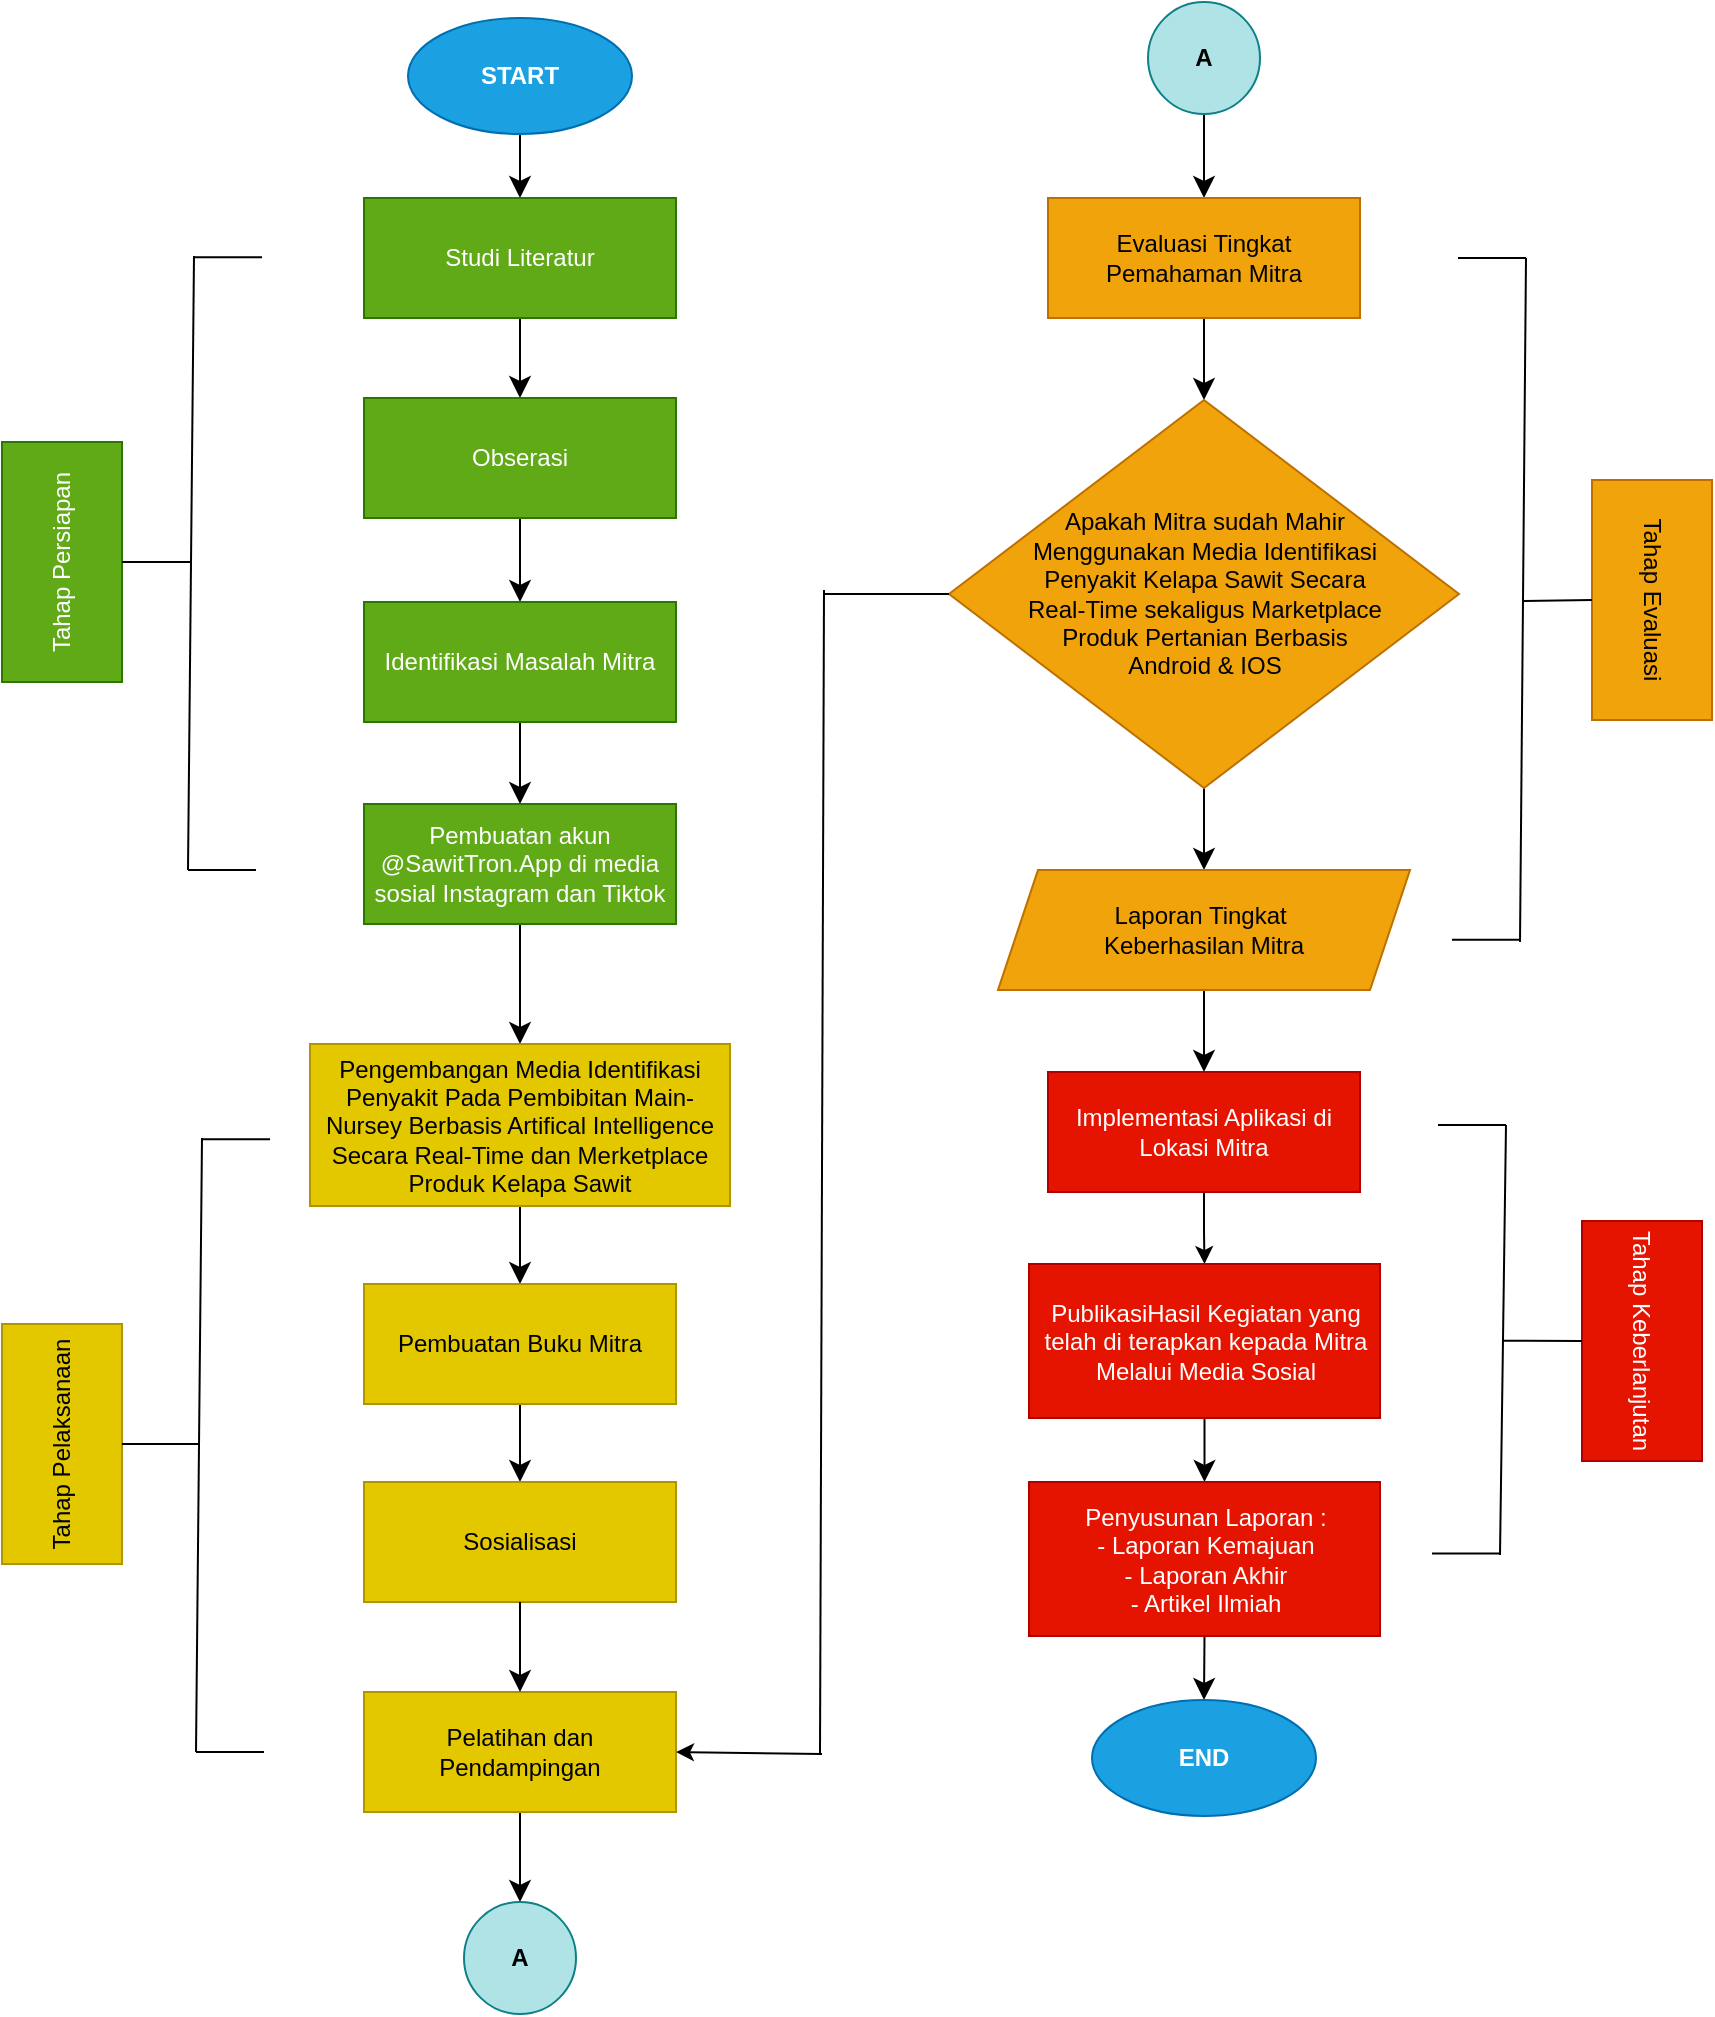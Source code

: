 <mxfile version="26.2.14">
  <diagram name="Page-1" id="F6lXygc_6NLY8PlQxDrW">
    <mxGraphModel dx="3965" dy="1963" grid="0" gridSize="10" guides="1" tooltips="1" connect="1" arrows="1" fold="1" page="0" pageScale="1" pageWidth="850" pageHeight="1100" background="#FFFFFF" math="0" shadow="0">
      <root>
        <mxCell id="0" />
        <mxCell id="1" parent="0" />
        <mxCell id="Fs--lFABOoEZHQ23tQJz-62" style="edgeStyle=none;curved=1;rounded=0;orthogonalLoop=1;jettySize=auto;html=1;exitX=0.5;exitY=1;exitDx=0;exitDy=0;fontSize=12;startSize=8;endSize=8;" parent="1" source="Fs--lFABOoEZHQ23tQJz-4" target="Fs--lFABOoEZHQ23tQJz-5" edge="1">
          <mxGeometry relative="1" as="geometry" />
        </mxCell>
        <mxCell id="Fs--lFABOoEZHQ23tQJz-4" value="&lt;h4&gt;&lt;font&gt;START&lt;/font&gt;&lt;/h4&gt;" style="ellipse;whiteSpace=wrap;html=1;fillColor=#1ba1e2;fontColor=#ffffff;strokeColor=#006EAF;" parent="1" vertex="1">
          <mxGeometry x="-35" y="36" width="112" height="58" as="geometry" />
        </mxCell>
        <mxCell id="Fs--lFABOoEZHQ23tQJz-63" style="edgeStyle=none;curved=1;rounded=0;orthogonalLoop=1;jettySize=auto;html=1;exitX=0.5;exitY=1;exitDx=0;exitDy=0;entryX=0.5;entryY=0;entryDx=0;entryDy=0;fontSize=12;startSize=8;endSize=8;" parent="1" source="Fs--lFABOoEZHQ23tQJz-5" target="Fs--lFABOoEZHQ23tQJz-6" edge="1">
          <mxGeometry relative="1" as="geometry" />
        </mxCell>
        <mxCell id="Fs--lFABOoEZHQ23tQJz-5" value="Studi Literatur" style="rounded=0;whiteSpace=wrap;html=1;fillColor=#60a917;strokeColor=#2D7600;fontColor=#FFFFFF;" parent="1" vertex="1">
          <mxGeometry x="-57" y="126" width="156" height="60" as="geometry" />
        </mxCell>
        <mxCell id="Fs--lFABOoEZHQ23tQJz-64" style="edgeStyle=none;curved=1;rounded=0;orthogonalLoop=1;jettySize=auto;html=1;exitX=0.5;exitY=1;exitDx=0;exitDy=0;entryX=0.5;entryY=0;entryDx=0;entryDy=0;fontSize=12;startSize=8;endSize=8;" parent="1" source="Fs--lFABOoEZHQ23tQJz-6" target="Fs--lFABOoEZHQ23tQJz-7" edge="1">
          <mxGeometry relative="1" as="geometry" />
        </mxCell>
        <mxCell id="Fs--lFABOoEZHQ23tQJz-6" value="&lt;p&gt;Obserasi&lt;/p&gt;" style="rounded=0;whiteSpace=wrap;html=1;fillColor=#60a917;fontColor=#ffffff;strokeColor=#2D7600;" parent="1" vertex="1">
          <mxGeometry x="-57" y="226" width="156" height="60" as="geometry" />
        </mxCell>
        <mxCell id="Fs--lFABOoEZHQ23tQJz-65" style="edgeStyle=none;curved=1;rounded=0;orthogonalLoop=1;jettySize=auto;html=1;exitX=0.5;exitY=1;exitDx=0;exitDy=0;fontSize=12;startSize=8;endSize=8;" parent="1" source="Fs--lFABOoEZHQ23tQJz-7" target="Fs--lFABOoEZHQ23tQJz-8" edge="1">
          <mxGeometry relative="1" as="geometry" />
        </mxCell>
        <mxCell id="Fs--lFABOoEZHQ23tQJz-7" value="&lt;p&gt;Identifikasi Masalah Mitra&lt;/p&gt;" style="rounded=0;whiteSpace=wrap;html=1;fillColor=#60a917;fontColor=#ffffff;strokeColor=#2D7600;" parent="1" vertex="1">
          <mxGeometry x="-57" y="328" width="156" height="60" as="geometry" />
        </mxCell>
        <mxCell id="Fs--lFABOoEZHQ23tQJz-66" style="edgeStyle=none;curved=1;rounded=0;orthogonalLoop=1;jettySize=auto;html=1;exitX=0.5;exitY=1;exitDx=0;exitDy=0;entryX=0.5;entryY=0;entryDx=0;entryDy=0;fontSize=12;startSize=8;endSize=8;" parent="1" source="Fs--lFABOoEZHQ23tQJz-8" target="Fs--lFABOoEZHQ23tQJz-9" edge="1">
          <mxGeometry relative="1" as="geometry" />
        </mxCell>
        <mxCell id="Fs--lFABOoEZHQ23tQJz-8" value="&lt;p&gt;Pembuatan akun @SawitTron.App di media sosial Instagram dan Tiktok&lt;/p&gt;" style="rounded=0;whiteSpace=wrap;html=1;fillColor=#60a917;fontColor=#ffffff;strokeColor=#2D7600;" parent="1" vertex="1">
          <mxGeometry x="-57" y="429" width="156" height="60" as="geometry" />
        </mxCell>
        <mxCell id="Fs--lFABOoEZHQ23tQJz-67" style="edgeStyle=none;curved=1;rounded=0;orthogonalLoop=1;jettySize=auto;html=1;exitX=0.5;exitY=1;exitDx=0;exitDy=0;entryX=0.5;entryY=0;entryDx=0;entryDy=0;fontSize=12;startSize=8;endSize=8;" parent="1" source="Fs--lFABOoEZHQ23tQJz-9" target="Fs--lFABOoEZHQ23tQJz-10" edge="1">
          <mxGeometry relative="1" as="geometry" />
        </mxCell>
        <mxCell id="Fs--lFABOoEZHQ23tQJz-9" value="&lt;p&gt;Pengembangan Media Identifikasi Penyakit Pada Pembibitan Main-Nursey Berbasis Artifical Intelligence Secara Real-Time dan Merketplace Produk Kelapa Sawit&lt;/p&gt;" style="rounded=0;whiteSpace=wrap;html=1;fillColor=light-dark(#E3C800,#CC0000);fontColor=#000000;strokeColor=#B09500;" parent="1" vertex="1">
          <mxGeometry x="-84" y="549" width="210" height="81" as="geometry" />
        </mxCell>
        <mxCell id="Fs--lFABOoEZHQ23tQJz-68" style="edgeStyle=none;curved=1;rounded=0;orthogonalLoop=1;jettySize=auto;html=1;exitX=0.5;exitY=1;exitDx=0;exitDy=0;fontSize=12;startSize=8;endSize=8;" parent="1" source="Fs--lFABOoEZHQ23tQJz-10" target="Fs--lFABOoEZHQ23tQJz-11" edge="1">
          <mxGeometry relative="1" as="geometry" />
        </mxCell>
        <mxCell id="Fs--lFABOoEZHQ23tQJz-10" value="&lt;p&gt;Pembuatan Buku Mitra&lt;/p&gt;" style="rounded=0;whiteSpace=wrap;html=1;fillColor=light-dark(#E3C800,#CC0000);fontColor=#000000;strokeColor=#B09500;" parent="1" vertex="1">
          <mxGeometry x="-57" y="669" width="156" height="60" as="geometry" />
        </mxCell>
        <mxCell id="Fs--lFABOoEZHQ23tQJz-11" value="&lt;p&gt;Sosialisasi&lt;/p&gt;" style="rounded=0;whiteSpace=wrap;html=1;fillColor=light-dark(#E3C800,#CC0000);fontColor=#000000;strokeColor=#B09500;" parent="1" vertex="1">
          <mxGeometry x="-57" y="768" width="156" height="60" as="geometry" />
        </mxCell>
        <mxCell id="Fs--lFABOoEZHQ23tQJz-70" style="edgeStyle=none;curved=1;rounded=0;orthogonalLoop=1;jettySize=auto;html=1;exitX=0.5;exitY=1;exitDx=0;exitDy=0;entryX=0.5;entryY=0;entryDx=0;entryDy=0;fontSize=12;startSize=8;endSize=8;" parent="1" source="Fs--lFABOoEZHQ23tQJz-12" target="Fs--lFABOoEZHQ23tQJz-37" edge="1">
          <mxGeometry relative="1" as="geometry" />
        </mxCell>
        <mxCell id="Fs--lFABOoEZHQ23tQJz-12" value="&lt;p&gt;Pelatihan dan Pendampingan&lt;/p&gt;" style="rounded=0;whiteSpace=wrap;html=1;fillColor=light-dark(#E3C800,#CC0000);fontColor=#000000;strokeColor=#B09500;" parent="1" vertex="1">
          <mxGeometry x="-57" y="873" width="156" height="60" as="geometry" />
        </mxCell>
        <mxCell id="Fs--lFABOoEZHQ23tQJz-13" value="Tahap Persiapan" style="rounded=0;whiteSpace=wrap;html=1;rotation=-90;fillColor=#60a917;fontColor=#ffffff;strokeColor=#2D7600;" parent="1" vertex="1">
          <mxGeometry x="-268" y="278" width="120" height="60" as="geometry" />
        </mxCell>
        <mxCell id="Fs--lFABOoEZHQ23tQJz-14" value="Tahap Pelaksanaan" style="rounded=0;whiteSpace=wrap;html=1;rotation=-90;fillColor=light-dark(#E3C800,#CC0000);fontColor=#000000;strokeColor=#B09500;" parent="1" vertex="1">
          <mxGeometry x="-268" y="719" width="120" height="60" as="geometry" />
        </mxCell>
        <mxCell id="Fs--lFABOoEZHQ23tQJz-19" value="" style="group" parent="1" vertex="1" connectable="0">
          <mxGeometry x="-145" y="155" width="37" height="307" as="geometry" />
        </mxCell>
        <mxCell id="Fs--lFABOoEZHQ23tQJz-15" value="" style="endArrow=none;html=1;rounded=0;fontSize=12;startSize=8;endSize=8;curved=1;exitX=0.5;exitY=1;exitDx=0;exitDy=0;" parent="Fs--lFABOoEZHQ23tQJz-19" source="Fs--lFABOoEZHQ23tQJz-13" edge="1">
          <mxGeometry width="50" height="50" relative="1" as="geometry">
            <mxPoint x="-21" y="191" as="sourcePoint" />
            <mxPoint x="1" y="153" as="targetPoint" />
          </mxGeometry>
        </mxCell>
        <mxCell id="Fs--lFABOoEZHQ23tQJz-16" value="" style="endArrow=none;html=1;rounded=0;fontSize=12;startSize=8;endSize=8;curved=1;" parent="Fs--lFABOoEZHQ23tQJz-19" edge="1">
          <mxGeometry width="50" height="50" relative="1" as="geometry">
            <mxPoint y="307" as="sourcePoint" />
            <mxPoint x="3" as="targetPoint" />
          </mxGeometry>
        </mxCell>
        <mxCell id="Fs--lFABOoEZHQ23tQJz-17" value="" style="endArrow=none;html=1;rounded=0;fontSize=12;startSize=8;endSize=8;curved=1;exitX=0.5;exitY=1;exitDx=0;exitDy=0;" parent="Fs--lFABOoEZHQ23tQJz-19" edge="1">
          <mxGeometry width="50" height="50" relative="1" as="geometry">
            <mxPoint x="3" y="0.57" as="sourcePoint" />
            <mxPoint x="37" y="0.57" as="targetPoint" />
          </mxGeometry>
        </mxCell>
        <mxCell id="Fs--lFABOoEZHQ23tQJz-18" value="" style="endArrow=none;html=1;rounded=0;fontSize=12;startSize=8;endSize=8;curved=1;exitX=0.5;exitY=1;exitDx=0;exitDy=0;" parent="Fs--lFABOoEZHQ23tQJz-19" edge="1">
          <mxGeometry width="50" height="50" relative="1" as="geometry">
            <mxPoint y="307" as="sourcePoint" />
            <mxPoint x="34" y="307" as="targetPoint" />
          </mxGeometry>
        </mxCell>
        <mxCell id="Fs--lFABOoEZHQ23tQJz-25" value="" style="group" parent="1" vertex="1" connectable="0">
          <mxGeometry x="-141" y="596" width="37" height="307" as="geometry" />
        </mxCell>
        <mxCell id="Fs--lFABOoEZHQ23tQJz-26" value="" style="endArrow=none;html=1;rounded=0;fontSize=12;startSize=8;endSize=8;curved=1;exitX=0.5;exitY=1;exitDx=0;exitDy=0;" parent="Fs--lFABOoEZHQ23tQJz-25" source="Fs--lFABOoEZHQ23tQJz-14" edge="1">
          <mxGeometry width="50" height="50" relative="1" as="geometry">
            <mxPoint x="-21" y="191" as="sourcePoint" />
            <mxPoint x="1" y="153" as="targetPoint" />
          </mxGeometry>
        </mxCell>
        <mxCell id="Fs--lFABOoEZHQ23tQJz-27" value="" style="endArrow=none;html=1;rounded=0;fontSize=12;startSize=8;endSize=8;curved=1;" parent="Fs--lFABOoEZHQ23tQJz-25" edge="1">
          <mxGeometry width="50" height="50" relative="1" as="geometry">
            <mxPoint y="307" as="sourcePoint" />
            <mxPoint x="3" as="targetPoint" />
          </mxGeometry>
        </mxCell>
        <mxCell id="Fs--lFABOoEZHQ23tQJz-28" value="" style="endArrow=none;html=1;rounded=0;fontSize=12;startSize=8;endSize=8;curved=1;exitX=0.5;exitY=1;exitDx=0;exitDy=0;" parent="Fs--lFABOoEZHQ23tQJz-25" edge="1">
          <mxGeometry width="50" height="50" relative="1" as="geometry">
            <mxPoint x="3" y="0.57" as="sourcePoint" />
            <mxPoint x="37" y="0.57" as="targetPoint" />
          </mxGeometry>
        </mxCell>
        <mxCell id="Fs--lFABOoEZHQ23tQJz-29" value="" style="endArrow=none;html=1;rounded=0;fontSize=12;startSize=8;endSize=8;curved=1;exitX=0.5;exitY=1;exitDx=0;exitDy=0;" parent="Fs--lFABOoEZHQ23tQJz-25" edge="1">
          <mxGeometry width="50" height="50" relative="1" as="geometry">
            <mxPoint y="307" as="sourcePoint" />
            <mxPoint x="34" y="307" as="targetPoint" />
          </mxGeometry>
        </mxCell>
        <mxCell id="Fs--lFABOoEZHQ23tQJz-37" value="&lt;h4&gt;A&lt;/h4&gt;" style="ellipse;whiteSpace=wrap;html=1;aspect=fixed;fillColor=light-dark(#B0E3E6,#00994D);strokeColor=#0e8088;" parent="1" vertex="1">
          <mxGeometry x="-7" y="978" width="56" height="56" as="geometry" />
        </mxCell>
        <mxCell id="Fs--lFABOoEZHQ23tQJz-71" style="edgeStyle=none;curved=1;rounded=0;orthogonalLoop=1;jettySize=auto;html=1;exitX=0.5;exitY=1;exitDx=0;exitDy=0;entryX=0.5;entryY=0;entryDx=0;entryDy=0;fontSize=12;startSize=8;endSize=8;" parent="1" source="Fs--lFABOoEZHQ23tQJz-38" target="Fs--lFABOoEZHQ23tQJz-39" edge="1">
          <mxGeometry relative="1" as="geometry" />
        </mxCell>
        <mxCell id="Fs--lFABOoEZHQ23tQJz-38" value="&lt;h4&gt;A&lt;/h4&gt;" style="ellipse;whiteSpace=wrap;html=1;aspect=fixed;fillColor=light-dark(#B0E3E6,#009900);strokeColor=#0e8088;" parent="1" vertex="1">
          <mxGeometry x="335" y="28" width="56" height="56" as="geometry" />
        </mxCell>
        <mxCell id="Fs--lFABOoEZHQ23tQJz-72" style="edgeStyle=none;curved=1;rounded=0;orthogonalLoop=1;jettySize=auto;html=1;exitX=0.5;exitY=1;exitDx=0;exitDy=0;entryX=0.5;entryY=0;entryDx=0;entryDy=0;fontSize=12;startSize=8;endSize=8;" parent="1" source="Fs--lFABOoEZHQ23tQJz-39" target="Fs--lFABOoEZHQ23tQJz-40" edge="1">
          <mxGeometry relative="1" as="geometry" />
        </mxCell>
        <mxCell id="Fs--lFABOoEZHQ23tQJz-39" value="&lt;p&gt;Evaluasi Tingkat Pemahaman Mitra&lt;/p&gt;" style="rounded=0;whiteSpace=wrap;html=1;fillColor=#f0a30a;fontColor=#000000;strokeColor=#BD7000;" parent="1" vertex="1">
          <mxGeometry x="285" y="126" width="156" height="60" as="geometry" />
        </mxCell>
        <mxCell id="Fs--lFABOoEZHQ23tQJz-73" style="edgeStyle=none;curved=1;rounded=0;orthogonalLoop=1;jettySize=auto;html=1;exitX=0.5;exitY=1;exitDx=0;exitDy=0;entryX=0.5;entryY=0;entryDx=0;entryDy=0;fontSize=12;startSize=8;endSize=8;" parent="1" source="Fs--lFABOoEZHQ23tQJz-40" target="Fs--lFABOoEZHQ23tQJz-41" edge="1">
          <mxGeometry relative="1" as="geometry" />
        </mxCell>
        <mxCell id="Fs--lFABOoEZHQ23tQJz-40" value="&lt;p&gt;Apakah Mitra sudah Mahir&lt;br&gt; Menggunakan Media Identifikasi&lt;br&gt; Penyakit Kelapa Sawit Secara&lt;br&gt; Real-Time sekaligus Marketplace&lt;br&gt; Produk Pertanian Berbasis&lt;br&gt; Android &amp;amp; IOS&lt;/p&gt;" style="rhombus;whiteSpace=wrap;html=1;fillColor=#f0a30a;fontColor=#000000;strokeColor=#BD7000;" parent="1" vertex="1">
          <mxGeometry x="235.5" y="227" width="255" height="194" as="geometry" />
        </mxCell>
        <mxCell id="Fs--lFABOoEZHQ23tQJz-74" style="edgeStyle=none;curved=1;rounded=0;orthogonalLoop=1;jettySize=auto;html=1;exitX=0.5;exitY=1;exitDx=0;exitDy=0;entryX=0.5;entryY=0;entryDx=0;entryDy=0;fontSize=12;startSize=8;endSize=8;" parent="1" source="Fs--lFABOoEZHQ23tQJz-41" target="Fs--lFABOoEZHQ23tQJz-43" edge="1">
          <mxGeometry relative="1" as="geometry" />
        </mxCell>
        <mxCell id="Fs--lFABOoEZHQ23tQJz-41" value="&lt;p&gt;Laporan Tingkat&amp;nbsp;&lt;br&gt;Keberhasilan Mitra&lt;/p&gt;" style="shape=parallelogram;perimeter=parallelogramPerimeter;whiteSpace=wrap;html=1;fixedSize=1;fillColor=#f0a30a;fontColor=#000000;strokeColor=#BD7000;" parent="1" vertex="1">
          <mxGeometry x="260" y="462" width="206" height="60" as="geometry" />
        </mxCell>
        <mxCell id="3j3naUVUS2PDiIZUqtar-1" value="" style="edgeStyle=orthogonalEdgeStyle;rounded=0;orthogonalLoop=1;jettySize=auto;html=1;" parent="1" source="Fs--lFABOoEZHQ23tQJz-43" target="Fs--lFABOoEZHQ23tQJz-44" edge="1">
          <mxGeometry relative="1" as="geometry" />
        </mxCell>
        <mxCell id="Fs--lFABOoEZHQ23tQJz-43" value="&lt;p&gt;Implementasi Aplikasi di Lokasi Mitra&lt;/p&gt;" style="rounded=0;whiteSpace=wrap;html=1;fillColor=#e51400;fontColor=#ffffff;strokeColor=#B20000;" parent="1" vertex="1">
          <mxGeometry x="285" y="563" width="156" height="60" as="geometry" />
        </mxCell>
        <mxCell id="Fs--lFABOoEZHQ23tQJz-77" style="edgeStyle=none;curved=1;rounded=0;orthogonalLoop=1;jettySize=auto;html=1;exitX=0.5;exitY=1;exitDx=0;exitDy=0;entryX=0.5;entryY=0;entryDx=0;entryDy=0;fontSize=12;startSize=8;endSize=8;" parent="1" source="Fs--lFABOoEZHQ23tQJz-44" target="Fs--lFABOoEZHQ23tQJz-46" edge="1">
          <mxGeometry relative="1" as="geometry" />
        </mxCell>
        <mxCell id="Fs--lFABOoEZHQ23tQJz-44" value="&lt;p&gt;PublikasiHasil Kegiatan yang telah di terapkan kepada Mitra Melalui Media Sosial&lt;/p&gt;" style="rounded=0;whiteSpace=wrap;html=1;fillColor=#e51400;fontColor=#ffffff;strokeColor=#B20000;" parent="1" vertex="1">
          <mxGeometry x="275.5" y="659" width="175.5" height="77" as="geometry" />
        </mxCell>
        <mxCell id="Fs--lFABOoEZHQ23tQJz-78" style="edgeStyle=none;curved=1;rounded=0;orthogonalLoop=1;jettySize=auto;html=1;exitX=0.5;exitY=1;exitDx=0;exitDy=0;entryX=0.5;entryY=0;entryDx=0;entryDy=0;fontSize=12;startSize=8;endSize=8;" parent="1" source="Fs--lFABOoEZHQ23tQJz-46" target="Fs--lFABOoEZHQ23tQJz-47" edge="1">
          <mxGeometry relative="1" as="geometry" />
        </mxCell>
        <mxCell id="Fs--lFABOoEZHQ23tQJz-46" value="&lt;p&gt;&lt;font style=&quot;color: rgb(255, 255, 255);&quot;&gt;Penyusunan Laporan :&lt;br&gt;&lt;/font&gt;&lt;font style=&quot;color: rgb(255, 255, 255);&quot;&gt;&lt;span style=&quot;background-color: transparent; font-weight: normal;&quot;&gt;- Laporan Kemajuan&lt;br&gt;&lt;/span&gt;&lt;/font&gt;&lt;font style=&quot;color: rgb(255, 255, 255);&quot;&gt;&lt;span style=&quot;background-color: transparent; font-weight: normal;&quot;&gt;- Laporan Akhir&lt;br&gt;&lt;/span&gt;&lt;/font&gt;&lt;font style=&quot;color: rgb(255, 255, 255);&quot;&gt;&lt;span style=&quot;background-color: transparent; font-weight: normal;&quot;&gt;- Artikel Ilmiah&lt;/span&gt;&lt;/font&gt;&lt;/p&gt;" style="rounded=0;whiteSpace=wrap;html=1;align=center;fillColor=#e51400;fontColor=#ffffff;strokeColor=#B20000;" parent="1" vertex="1">
          <mxGeometry x="275.5" y="768" width="175.5" height="77" as="geometry" />
        </mxCell>
        <mxCell id="Fs--lFABOoEZHQ23tQJz-47" value="&lt;h4&gt;&lt;font&gt;END&lt;/font&gt;&lt;/h4&gt;" style="ellipse;whiteSpace=wrap;html=1;fillColor=#1ba1e2;fontColor=#ffffff;strokeColor=#006EAF;" parent="1" vertex="1">
          <mxGeometry x="307" y="877" width="112" height="58" as="geometry" />
        </mxCell>
        <mxCell id="Fs--lFABOoEZHQ23tQJz-48" value="&lt;p&gt;Tahap Evaluasi&lt;/p&gt;" style="rounded=0;whiteSpace=wrap;html=1;rotation=90;fillColor=#f0a30a;fontColor=#000000;strokeColor=#BD7000;" parent="1" vertex="1">
          <mxGeometry x="527" y="297" width="120" height="60" as="geometry" />
        </mxCell>
        <mxCell id="Fs--lFABOoEZHQ23tQJz-49" value="Tahap Keberlanjutan" style="rounded=0;whiteSpace=wrap;html=1;rotation=90;fillColor=#e51400;fontColor=#ffffff;strokeColor=#B20000;" parent="1" vertex="1">
          <mxGeometry x="522" y="667.5" width="120" height="60" as="geometry" />
        </mxCell>
        <mxCell id="Fs--lFABOoEZHQ23tQJz-50" value="" style="group;rotation=-180;" parent="1" vertex="1" connectable="0">
          <mxGeometry x="477" y="654" width="37" height="215" as="geometry" />
        </mxCell>
        <mxCell id="Fs--lFABOoEZHQ23tQJz-51" value="" style="endArrow=none;html=1;rounded=0;fontSize=12;startSize=8;endSize=8;curved=1;exitX=0.5;exitY=1;exitDx=0;exitDy=0;" parent="Fs--lFABOoEZHQ23tQJz-50" source="Fs--lFABOoEZHQ23tQJz-49" edge="1">
          <mxGeometry width="50" height="50" relative="1" as="geometry">
            <mxPoint x="58" y="16.705" as="sourcePoint" />
            <mxPoint x="36" y="43.317" as="targetPoint" />
          </mxGeometry>
        </mxCell>
        <mxCell id="Fs--lFABOoEZHQ23tQJz-52" value="" style="endArrow=none;html=1;rounded=0;fontSize=12;startSize=8;endSize=8;curved=1;" parent="Fs--lFABOoEZHQ23tQJz-50" edge="1">
          <mxGeometry width="50" height="50" relative="1" as="geometry">
            <mxPoint x="37" y="-64.533" as="sourcePoint" />
            <mxPoint x="34" y="150.467" as="targetPoint" />
          </mxGeometry>
        </mxCell>
        <mxCell id="Fs--lFABOoEZHQ23tQJz-53" value="" style="endArrow=none;html=1;rounded=0;fontSize=12;startSize=8;endSize=8;curved=1;exitX=0.5;exitY=1;exitDx=0;exitDy=0;" parent="Fs--lFABOoEZHQ23tQJz-50" edge="1">
          <mxGeometry width="50" height="50" relative="1" as="geometry">
            <mxPoint x="34" y="149.767" as="sourcePoint" />
            <mxPoint y="149.767" as="targetPoint" />
          </mxGeometry>
        </mxCell>
        <mxCell id="Fs--lFABOoEZHQ23tQJz-54" value="" style="endArrow=none;html=1;rounded=0;fontSize=12;startSize=8;endSize=8;curved=1;exitX=0.5;exitY=1;exitDx=0;exitDy=0;" parent="Fs--lFABOoEZHQ23tQJz-50" edge="1">
          <mxGeometry width="50" height="50" relative="1" as="geometry">
            <mxPoint x="37" y="-64.533" as="sourcePoint" />
            <mxPoint x="3" y="-64.533" as="targetPoint" />
          </mxGeometry>
        </mxCell>
        <mxCell id="Fs--lFABOoEZHQ23tQJz-55" value="" style="group;rotation=-180;" parent="1" vertex="1" connectable="0">
          <mxGeometry x="487" y="117" width="37" height="342" as="geometry" />
        </mxCell>
        <mxCell id="Fs--lFABOoEZHQ23tQJz-56" value="" style="endArrow=none;html=1;rounded=0;fontSize=12;startSize=8;endSize=8;curved=1;exitX=0.5;exitY=1;exitDx=0;exitDy=0;" parent="Fs--lFABOoEZHQ23tQJz-55" source="Fs--lFABOoEZHQ23tQJz-48" edge="1">
          <mxGeometry width="50" height="50" relative="1" as="geometry">
            <mxPoint x="58" y="168.215" as="sourcePoint" />
            <mxPoint x="36" y="210.547" as="targetPoint" />
          </mxGeometry>
        </mxCell>
        <mxCell id="Fs--lFABOoEZHQ23tQJz-57" value="" style="endArrow=none;html=1;rounded=0;fontSize=12;startSize=8;endSize=8;curved=1;" parent="Fs--lFABOoEZHQ23tQJz-55" edge="1">
          <mxGeometry width="50" height="50" relative="1" as="geometry">
            <mxPoint x="37" y="38.99" as="sourcePoint" />
            <mxPoint x="34" y="380.99" as="targetPoint" />
          </mxGeometry>
        </mxCell>
        <mxCell id="Fs--lFABOoEZHQ23tQJz-58" value="" style="endArrow=none;html=1;rounded=0;fontSize=12;startSize=8;endSize=8;curved=1;exitX=0.5;exitY=1;exitDx=0;exitDy=0;" parent="Fs--lFABOoEZHQ23tQJz-55" edge="1">
          <mxGeometry width="50" height="50" relative="1" as="geometry">
            <mxPoint x="34" y="379.876" as="sourcePoint" />
            <mxPoint y="379.876" as="targetPoint" />
          </mxGeometry>
        </mxCell>
        <mxCell id="Fs--lFABOoEZHQ23tQJz-59" value="" style="endArrow=none;html=1;rounded=0;fontSize=12;startSize=8;endSize=8;curved=1;exitX=0.5;exitY=1;exitDx=0;exitDy=0;" parent="Fs--lFABOoEZHQ23tQJz-55" edge="1">
          <mxGeometry width="50" height="50" relative="1" as="geometry">
            <mxPoint x="37" y="38.99" as="sourcePoint" />
            <mxPoint x="3" y="38.99" as="targetPoint" />
          </mxGeometry>
        </mxCell>
        <mxCell id="Fs--lFABOoEZHQ23tQJz-69" style="edgeStyle=none;curved=1;rounded=0;orthogonalLoop=1;jettySize=auto;html=1;exitX=0.5;exitY=1;exitDx=0;exitDy=0;fontSize=12;startSize=8;endSize=8;" parent="1" source="Fs--lFABOoEZHQ23tQJz-11" target="Fs--lFABOoEZHQ23tQJz-12" edge="1">
          <mxGeometry relative="1" as="geometry">
            <mxPoint x="21" y="862" as="targetPoint" />
          </mxGeometry>
        </mxCell>
        <mxCell id="Fs--lFABOoEZHQ23tQJz-80" value="" style="endArrow=none;html=1;rounded=0;fontSize=12;startSize=8;endSize=8;curved=1;entryX=0;entryY=0.5;entryDx=0;entryDy=0;" parent="1" target="Fs--lFABOoEZHQ23tQJz-40" edge="1">
          <mxGeometry width="50" height="50" relative="1" as="geometry">
            <mxPoint x="173" y="324" as="sourcePoint" />
            <mxPoint x="350" y="281" as="targetPoint" />
          </mxGeometry>
        </mxCell>
        <mxCell id="Fs--lFABOoEZHQ23tQJz-81" value="" style="endArrow=none;html=1;rounded=0;fontSize=12;startSize=8;endSize=8;curved=1;" parent="1" edge="1">
          <mxGeometry width="50" height="50" relative="1" as="geometry">
            <mxPoint x="171" y="904" as="sourcePoint" />
            <mxPoint x="173" y="322" as="targetPoint" />
          </mxGeometry>
        </mxCell>
        <mxCell id="Fs--lFABOoEZHQ23tQJz-82" value="" style="endArrow=none;html=1;rounded=0;fontSize=12;curved=1;strokeColor=default;startArrow=classic;startFill=1;exitX=1;exitY=0.5;exitDx=0;exitDy=0;" parent="1" source="Fs--lFABOoEZHQ23tQJz-12" edge="1">
          <mxGeometry width="50" height="50" relative="1" as="geometry">
            <mxPoint x="102" y="856" as="sourcePoint" />
            <mxPoint x="172" y="904" as="targetPoint" />
          </mxGeometry>
        </mxCell>
      </root>
    </mxGraphModel>
  </diagram>
</mxfile>

